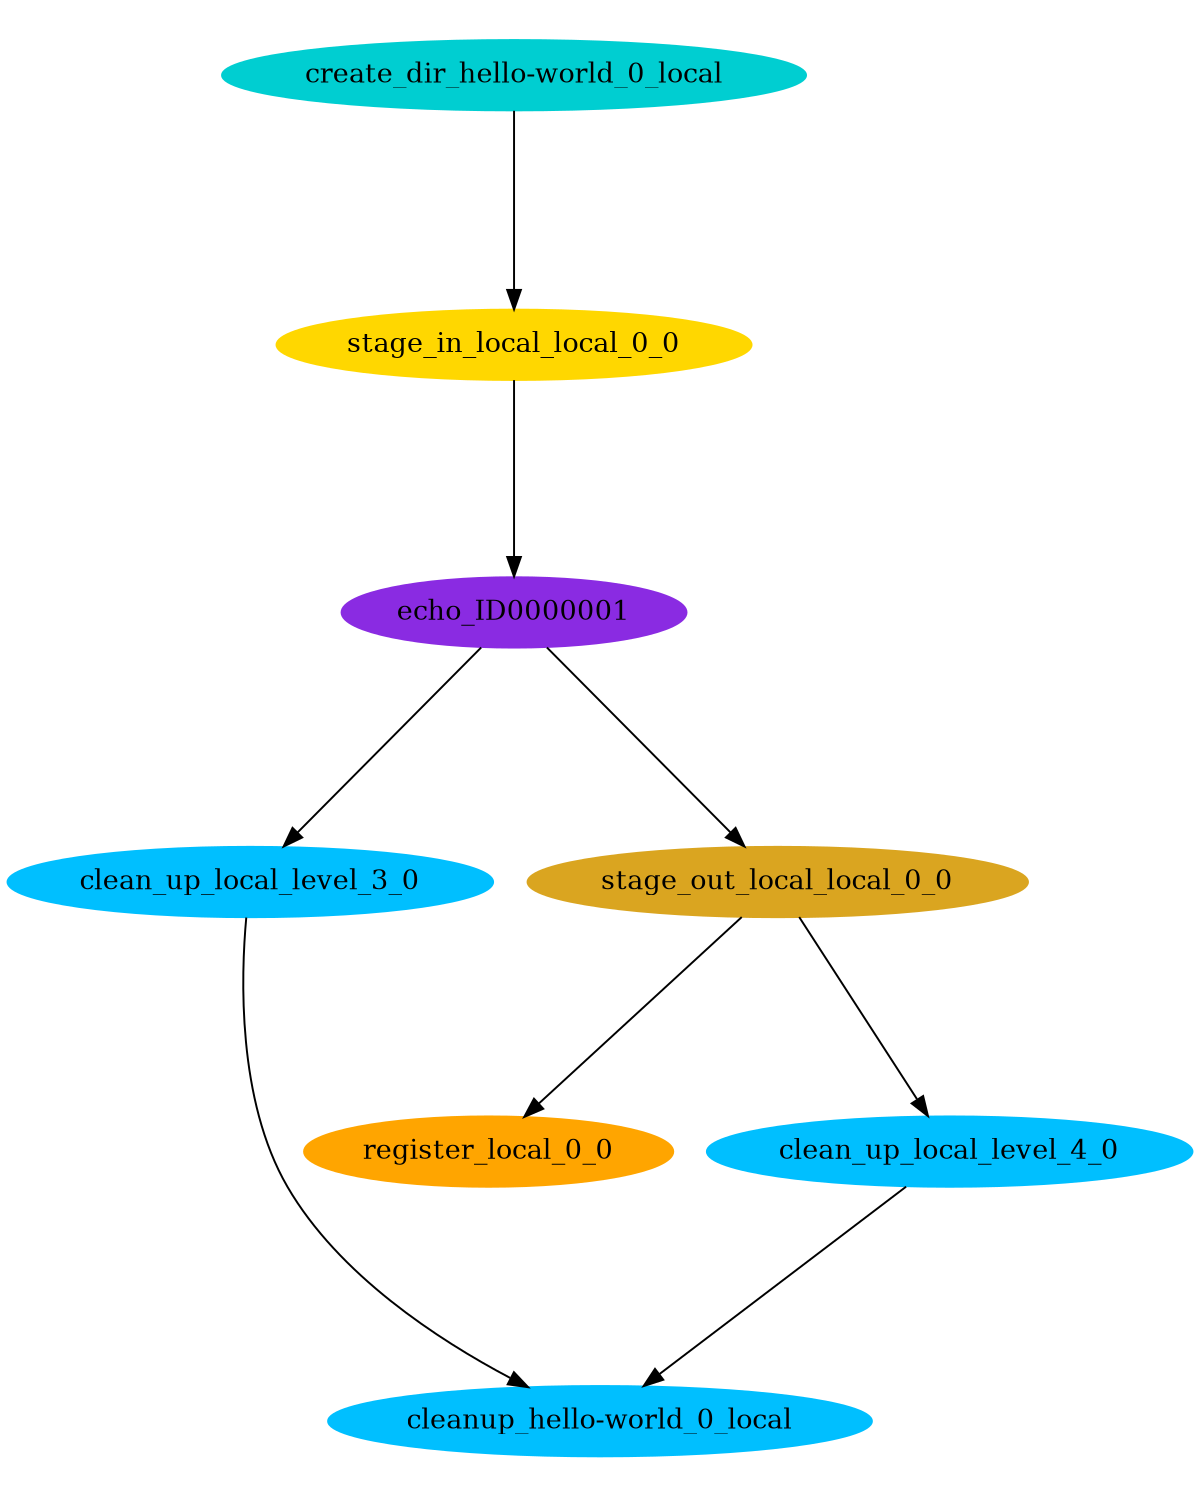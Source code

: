 digraph E {
size="8.0,10.0"
ratio=fill
node [shape=ellipse]
edge [arrowhead=normal, arrowsize=1.0]
	"cleanup_hello-world_0_local" [color=deepskyblue,style=filled,label="cleanup_hello-world_0_local"]
	"create_dir_hello-world_0_local" [color=darkturquoise,style=filled,label="create_dir_hello-world_0_local"]
	"register_local_0_0" [color=orange,style=filled,label="register_local_0_0"]
	"clean_up_local_level_3_0" [color=deepskyblue,style=filled,label="clean_up_local_level_3_0"]
	"stage_out_local_local_0_0" [color=goldenrod,style=filled,label="stage_out_local_local_0_0"]
	"clean_up_local_level_4_0" [color=deepskyblue,style=filled,label="clean_up_local_level_4_0"]
	"stage_in_local_local_0_0" [color=gold,style=filled,label="stage_in_local_local_0_0"]
	"echo_ID0000001" [color=blueviolet,style=filled,label="echo_ID0000001"]

	"create_dir_hello-world_0_local" -> "stage_in_local_local_0_0"
	"clean_up_local_level_3_0" -> "cleanup_hello-world_0_local"
	"stage_out_local_local_0_0" -> "register_local_0_0"
	"stage_out_local_local_0_0" -> "clean_up_local_level_4_0"
	"clean_up_local_level_4_0" -> "cleanup_hello-world_0_local"
	"stage_in_local_local_0_0" -> "echo_ID0000001"
	"echo_ID0000001" -> "clean_up_local_level_3_0"
	"echo_ID0000001" -> "stage_out_local_local_0_0"
}
